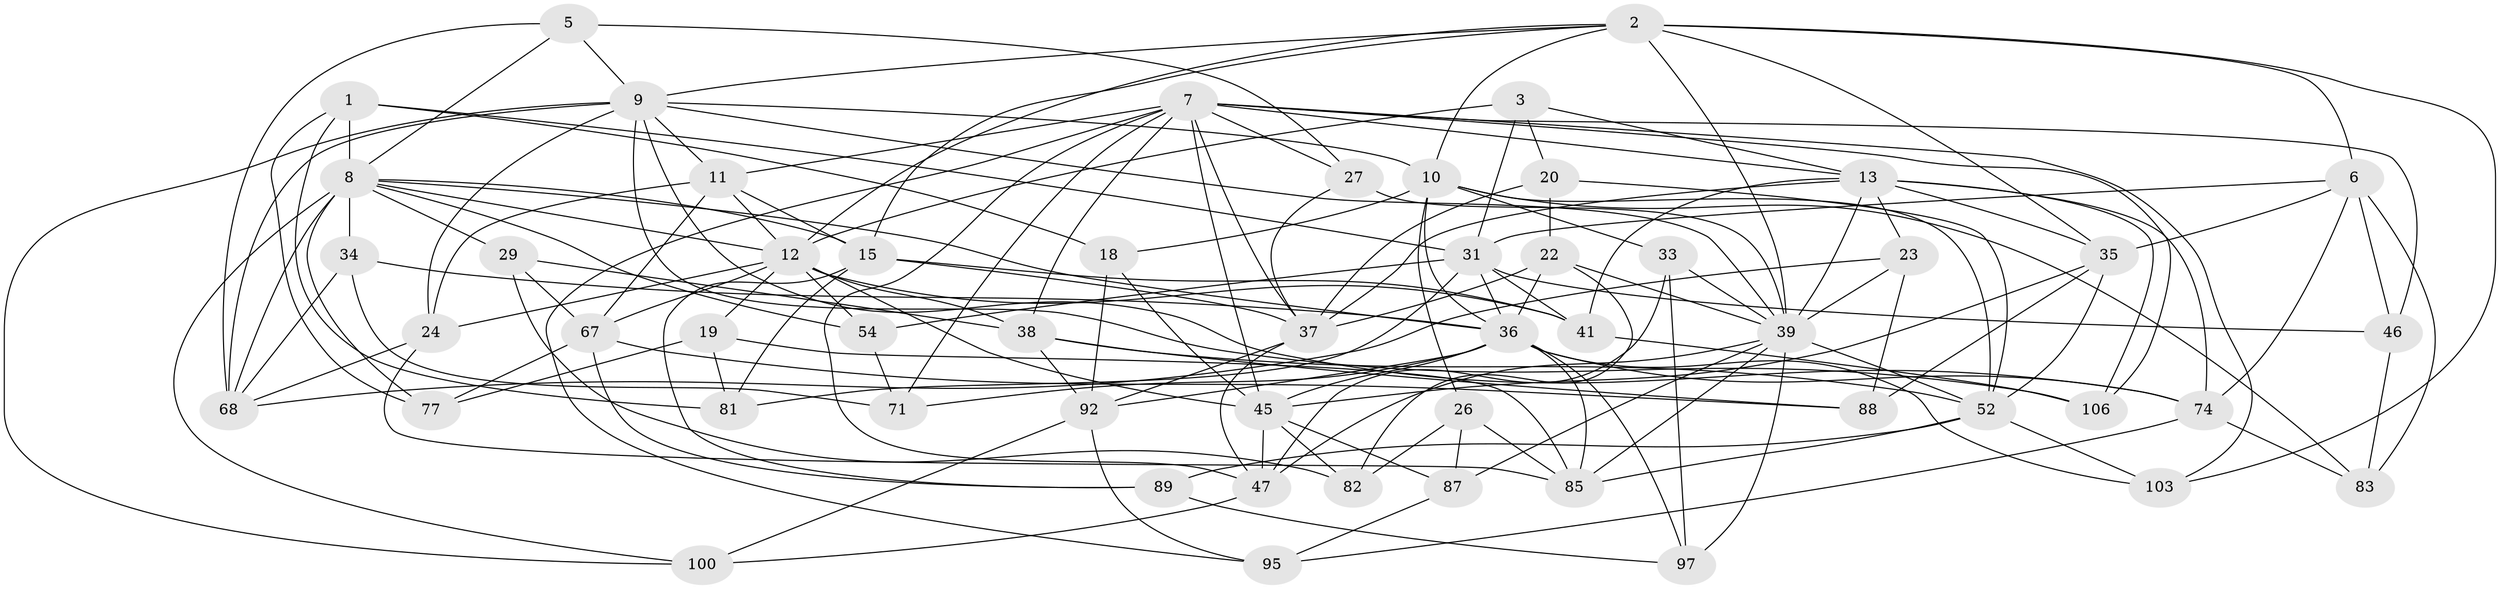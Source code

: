 // original degree distribution, {4: 1.0}
// Generated by graph-tools (version 1.1) at 2025/21/03/04/25 18:21:00]
// undirected, 54 vertices, 158 edges
graph export_dot {
graph [start="1"]
  node [color=gray90,style=filled];
  1 [super="+4"];
  2 [super="+25+44"];
  3;
  5;
  6 [super="+96"];
  7 [super="+43+50+99"];
  8 [super="+64+14"];
  9 [super="+30+66"];
  10 [super="+28"];
  11 [super="+93"];
  12 [super="+73+57+16"];
  13 [super="+94+91+69"];
  15 [super="+17+61"];
  18;
  19;
  20;
  22 [super="+40"];
  23;
  24 [super="+42"];
  26;
  27;
  29;
  31 [super="+32+65"];
  33;
  34;
  35 [super="+48"];
  36 [super="+90+60"];
  37 [super="+59+49"];
  38 [super="+72"];
  39 [super="+58+63"];
  41 [super="+80"];
  45 [super="+75+70"];
  46;
  47 [super="+79"];
  52 [super="+62"];
  54;
  67 [super="+78"];
  68 [super="+101"];
  71;
  74 [super="+76"];
  77;
  81;
  82;
  83;
  85 [super="+109"];
  87;
  88;
  89;
  92 [super="+108"];
  95;
  97;
  100;
  103;
  106;
  1 -- 77;
  1 -- 81;
  1 -- 8 [weight=2];
  1 -- 18;
  1 -- 31;
  2 -- 15;
  2 -- 35;
  2 -- 12;
  2 -- 103;
  2 -- 39;
  2 -- 9;
  2 -- 10;
  2 -- 6;
  3 -- 20;
  3 -- 12;
  3 -- 31;
  3 -- 13;
  5 -- 68;
  5 -- 27;
  5 -- 9;
  5 -- 8;
  6 -- 35;
  6 -- 83;
  6 -- 46;
  6 -- 31;
  6 -- 74;
  7 -- 27;
  7 -- 47;
  7 -- 71;
  7 -- 103;
  7 -- 106;
  7 -- 45;
  7 -- 46;
  7 -- 37;
  7 -- 95;
  7 -- 11;
  7 -- 13;
  7 -- 38;
  8 -- 68;
  8 -- 12;
  8 -- 36;
  8 -- 34;
  8 -- 100;
  8 -- 77;
  8 -- 15;
  8 -- 54;
  8 -- 29;
  9 -- 106;
  9 -- 68;
  9 -- 74;
  9 -- 39;
  9 -- 24;
  9 -- 100;
  9 -- 11;
  9 -- 10;
  10 -- 18;
  10 -- 33;
  10 -- 26;
  10 -- 83;
  10 -- 52;
  10 -- 36;
  11 -- 15;
  11 -- 24;
  11 -- 12;
  11 -- 67;
  12 -- 19;
  12 -- 45;
  12 -- 24 [weight=2];
  12 -- 54;
  12 -- 41;
  12 -- 67;
  12 -- 38;
  13 -- 23;
  13 -- 41 [weight=2];
  13 -- 39;
  13 -- 35;
  13 -- 106;
  13 -- 37;
  13 -- 74;
  15 -- 89;
  15 -- 81;
  15 -- 37 [weight=2];
  15 -- 41;
  18 -- 45;
  18 -- 92;
  19 -- 81;
  19 -- 85;
  19 -- 77;
  20 -- 52;
  20 -- 22;
  20 -- 37;
  22 -- 82;
  22 -- 39;
  22 -- 37 [weight=2];
  22 -- 36;
  23 -- 39;
  23 -- 88;
  23 -- 68;
  24 -- 85;
  24 -- 68;
  26 -- 87;
  26 -- 82;
  26 -- 85;
  27 -- 39;
  27 -- 37;
  29 -- 38;
  29 -- 82;
  29 -- 67;
  31 -- 46;
  31 -- 81;
  31 -- 41;
  31 -- 36;
  31 -- 54;
  33 -- 97;
  33 -- 47;
  33 -- 39;
  34 -- 71;
  34 -- 36;
  34 -- 68;
  35 -- 52;
  35 -- 88;
  35 -- 45;
  36 -- 45;
  36 -- 97;
  36 -- 103;
  36 -- 92;
  36 -- 71;
  36 -- 74;
  36 -- 85;
  37 -- 47;
  37 -- 92;
  38 -- 52;
  38 -- 92;
  38 -- 88;
  39 -- 97;
  39 -- 87;
  39 -- 47;
  39 -- 52;
  39 -- 85;
  41 -- 106;
  45 -- 82;
  45 -- 47;
  45 -- 87;
  46 -- 83;
  47 -- 100;
  52 -- 89;
  52 -- 85;
  52 -- 103;
  54 -- 71;
  67 -- 89;
  67 -- 88;
  67 -- 77;
  74 -- 83;
  74 -- 95;
  87 -- 95;
  89 -- 97;
  92 -- 100;
  92 -- 95;
}
